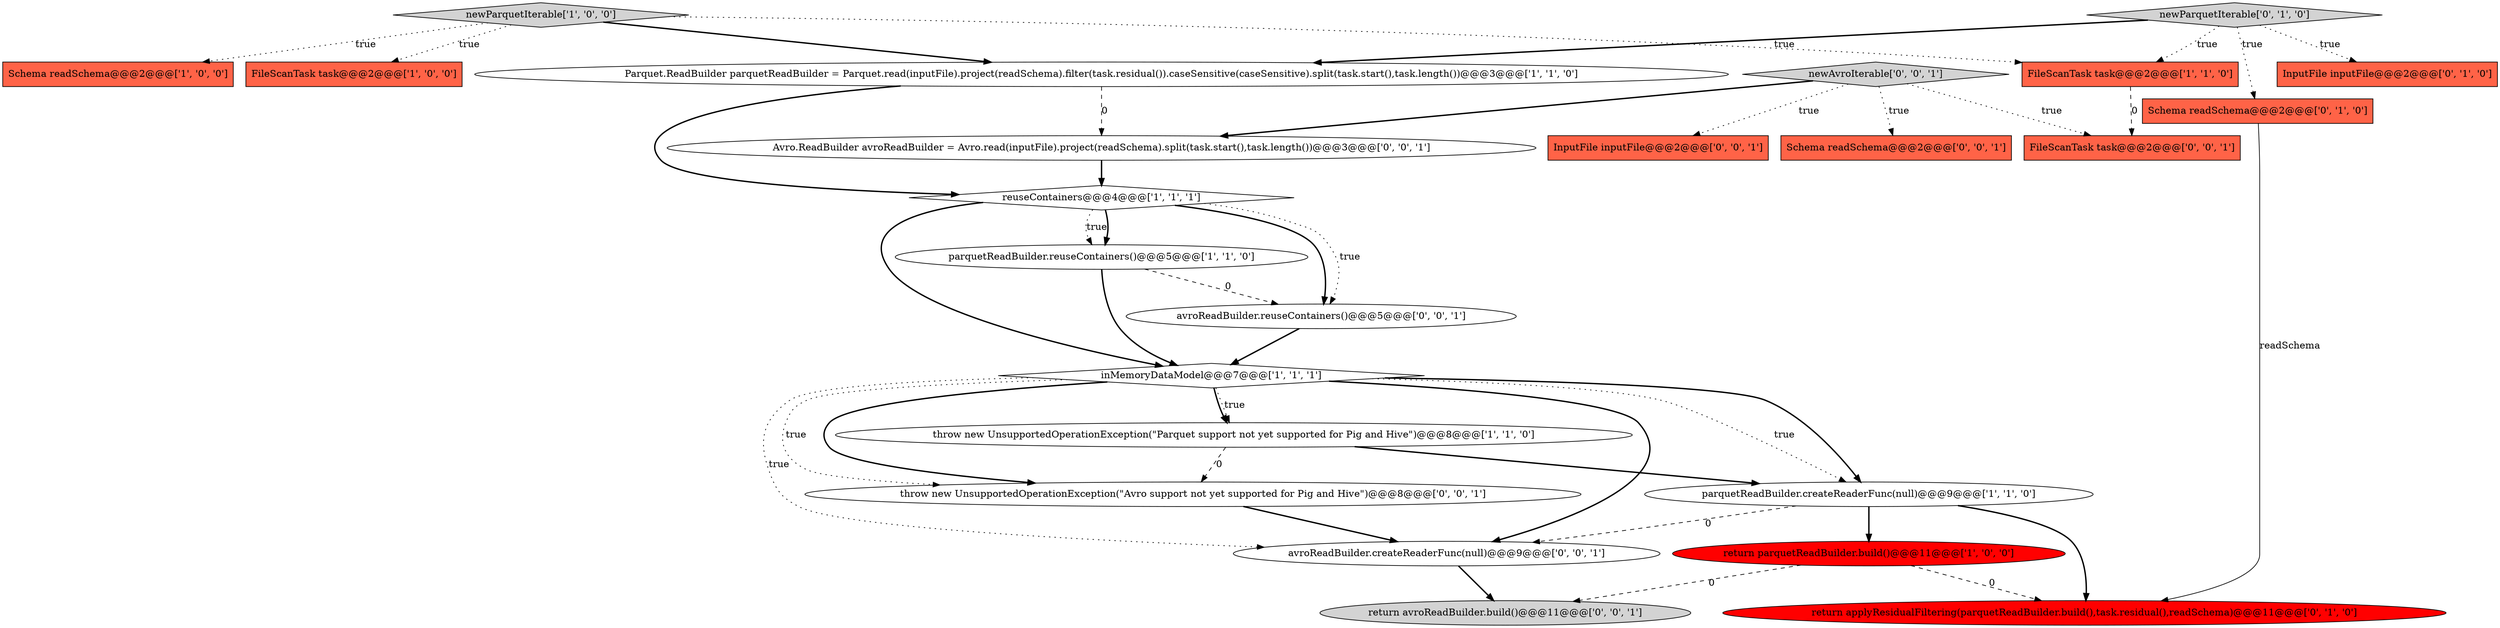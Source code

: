 digraph {
4 [style = filled, label = "Schema readSchema@@@2@@@['1', '0', '0']", fillcolor = tomato, shape = box image = "AAA0AAABBB1BBB"];
21 [style = filled, label = "InputFile inputFile@@@2@@@['0', '0', '1']", fillcolor = tomato, shape = box image = "AAA0AAABBB3BBB"];
7 [style = filled, label = "newParquetIterable['1', '0', '0']", fillcolor = lightgray, shape = diamond image = "AAA0AAABBB1BBB"];
11 [style = filled, label = "Schema readSchema@@@2@@@['0', '1', '0']", fillcolor = tomato, shape = box image = "AAA0AAABBB2BBB"];
8 [style = filled, label = "reuseContainers@@@4@@@['1', '1', '1']", fillcolor = white, shape = diamond image = "AAA0AAABBB1BBB"];
20 [style = filled, label = "return avroReadBuilder.build()@@@11@@@['0', '0', '1']", fillcolor = lightgray, shape = ellipse image = "AAA0AAABBB3BBB"];
15 [style = filled, label = "Avro.ReadBuilder avroReadBuilder = Avro.read(inputFile).project(readSchema).split(task.start(),task.length())@@@3@@@['0', '0', '1']", fillcolor = white, shape = ellipse image = "AAA0AAABBB3BBB"];
19 [style = filled, label = "newAvroIterable['0', '0', '1']", fillcolor = lightgray, shape = diamond image = "AAA0AAABBB3BBB"];
18 [style = filled, label = "avroReadBuilder.reuseContainers()@@@5@@@['0', '0', '1']", fillcolor = white, shape = ellipse image = "AAA0AAABBB3BBB"];
6 [style = filled, label = "Parquet.ReadBuilder parquetReadBuilder = Parquet.read(inputFile).project(readSchema).filter(task.residual()).caseSensitive(caseSensitive).split(task.start(),task.length())@@@3@@@['1', '1', '0']", fillcolor = white, shape = ellipse image = "AAA0AAABBB1BBB"];
1 [style = filled, label = "FileScanTask task@@@2@@@['1', '0', '0']", fillcolor = tomato, shape = box image = "AAA0AAABBB1BBB"];
3 [style = filled, label = "return parquetReadBuilder.build()@@@11@@@['1', '0', '0']", fillcolor = red, shape = ellipse image = "AAA1AAABBB1BBB"];
10 [style = filled, label = "parquetReadBuilder.createReaderFunc(null)@@@9@@@['1', '1', '0']", fillcolor = white, shape = ellipse image = "AAA0AAABBB1BBB"];
5 [style = filled, label = "inMemoryDataModel@@@7@@@['1', '1', '1']", fillcolor = white, shape = diamond image = "AAA0AAABBB1BBB"];
0 [style = filled, label = "throw new UnsupportedOperationException(\"Parquet support not yet supported for Pig and Hive\")@@@8@@@['1', '1', '0']", fillcolor = white, shape = ellipse image = "AAA0AAABBB1BBB"];
16 [style = filled, label = "Schema readSchema@@@2@@@['0', '0', '1']", fillcolor = tomato, shape = box image = "AAA0AAABBB3BBB"];
17 [style = filled, label = "throw new UnsupportedOperationException(\"Avro support not yet supported for Pig and Hive\")@@@8@@@['0', '0', '1']", fillcolor = white, shape = ellipse image = "AAA0AAABBB3BBB"];
14 [style = filled, label = "InputFile inputFile@@@2@@@['0', '1', '0']", fillcolor = tomato, shape = box image = "AAA0AAABBB2BBB"];
2 [style = filled, label = "parquetReadBuilder.reuseContainers()@@@5@@@['1', '1', '0']", fillcolor = white, shape = ellipse image = "AAA0AAABBB1BBB"];
9 [style = filled, label = "FileScanTask task@@@2@@@['1', '1', '0']", fillcolor = tomato, shape = box image = "AAA0AAABBB1BBB"];
12 [style = filled, label = "return applyResidualFiltering(parquetReadBuilder.build(),task.residual(),readSchema)@@@11@@@['0', '1', '0']", fillcolor = red, shape = ellipse image = "AAA1AAABBB2BBB"];
13 [style = filled, label = "newParquetIterable['0', '1', '0']", fillcolor = lightgray, shape = diamond image = "AAA0AAABBB2BBB"];
22 [style = filled, label = "FileScanTask task@@@2@@@['0', '0', '1']", fillcolor = tomato, shape = box image = "AAA0AAABBB3BBB"];
23 [style = filled, label = "avroReadBuilder.createReaderFunc(null)@@@9@@@['0', '0', '1']", fillcolor = white, shape = ellipse image = "AAA0AAABBB3BBB"];
5->17 [style = dotted, label="true"];
5->10 [style = bold, label=""];
23->20 [style = bold, label=""];
11->12 [style = solid, label="readSchema"];
5->23 [style = bold, label=""];
8->18 [style = bold, label=""];
8->2 [style = dotted, label="true"];
5->10 [style = dotted, label="true"];
5->23 [style = dotted, label="true"];
10->3 [style = bold, label=""];
9->22 [style = dashed, label="0"];
19->21 [style = dotted, label="true"];
5->0 [style = dotted, label="true"];
7->9 [style = dotted, label="true"];
5->17 [style = bold, label=""];
0->17 [style = dashed, label="0"];
17->23 [style = bold, label=""];
0->10 [style = bold, label=""];
3->12 [style = dashed, label="0"];
8->5 [style = bold, label=""];
5->0 [style = bold, label=""];
8->2 [style = bold, label=""];
6->15 [style = dashed, label="0"];
10->12 [style = bold, label=""];
18->5 [style = bold, label=""];
3->20 [style = dashed, label="0"];
7->6 [style = bold, label=""];
6->8 [style = bold, label=""];
7->4 [style = dotted, label="true"];
19->22 [style = dotted, label="true"];
19->16 [style = dotted, label="true"];
2->18 [style = dashed, label="0"];
8->18 [style = dotted, label="true"];
13->11 [style = dotted, label="true"];
13->6 [style = bold, label=""];
19->15 [style = bold, label=""];
7->1 [style = dotted, label="true"];
13->14 [style = dotted, label="true"];
15->8 [style = bold, label=""];
10->23 [style = dashed, label="0"];
2->5 [style = bold, label=""];
13->9 [style = dotted, label="true"];
}
